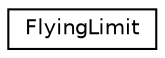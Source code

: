digraph G
{
  edge [fontname="Helvetica",fontsize="10",labelfontname="Helvetica",labelfontsize="10"];
  node [fontname="Helvetica",fontsize="10",shape=record];
  rankdir="LR";
  Node1 [label="FlyingLimit",height=0.2,width=0.4,color="black", fillcolor="white", style="filled",URL="$struct_flying_limit.html"];
}
